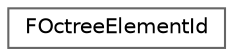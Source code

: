 digraph "Graphical Class Hierarchy"
{
 // INTERACTIVE_SVG=YES
 // LATEX_PDF_SIZE
  bgcolor="transparent";
  edge [fontname=Helvetica,fontsize=10,labelfontname=Helvetica,labelfontsize=10];
  node [fontname=Helvetica,fontsize=10,shape=box,height=0.2,width=0.4];
  rankdir="LR";
  Node0 [id="Node000000",label="FOctreeElementId",height=0.2,width=0.4,color="grey40", fillcolor="white", style="filled",URL="$d0/d14/classFOctreeElementId.html",tooltip="An identifier for an element in the octree."];
}
